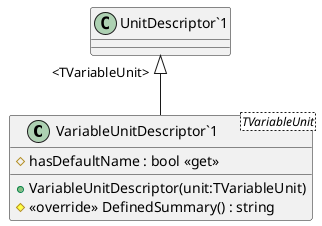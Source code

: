 @startuml
class "VariableUnitDescriptor`1"<TVariableUnit> {
    + VariableUnitDescriptor(unit:TVariableUnit)
    # hasDefaultName : bool <<get>>
    # <<override>> DefinedSummary() : string
}
"UnitDescriptor`1" "<TVariableUnit>" <|-- "VariableUnitDescriptor`1"
@enduml
